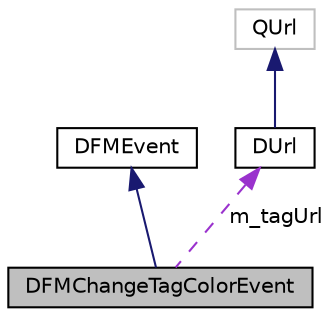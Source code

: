 digraph "DFMChangeTagColorEvent"
{
  edge [fontname="Helvetica",fontsize="10",labelfontname="Helvetica",labelfontsize="10"];
  node [fontname="Helvetica",fontsize="10",shape=record];
  Node2 [label="DFMChangeTagColorEvent",height=0.2,width=0.4,color="black", fillcolor="grey75", style="filled", fontcolor="black"];
  Node3 -> Node2 [dir="back",color="midnightblue",fontsize="10",style="solid",fontname="Helvetica"];
  Node3 [label="DFMEvent",height=0.2,width=0.4,color="black", fillcolor="white", style="filled",URL="$class_d_f_m_event.html"];
  Node4 -> Node2 [dir="back",color="darkorchid3",fontsize="10",style="dashed",label=" m_tagUrl" ,fontname="Helvetica"];
  Node4 [label="DUrl",height=0.2,width=0.4,color="black", fillcolor="white", style="filled",URL="$class_d_url.html"];
  Node5 -> Node4 [dir="back",color="midnightblue",fontsize="10",style="solid",fontname="Helvetica"];
  Node5 [label="QUrl",height=0.2,width=0.4,color="grey75", fillcolor="white", style="filled"];
}
